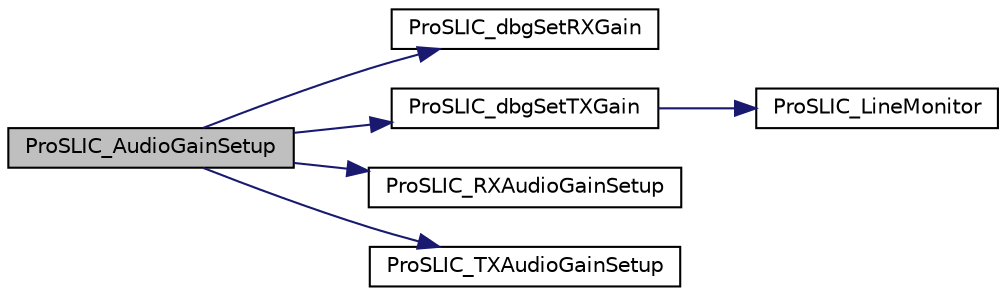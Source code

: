 digraph "ProSLIC_AudioGainSetup"
{
  edge [fontname="Helvetica",fontsize="10",labelfontname="Helvetica",labelfontsize="10"];
  node [fontname="Helvetica",fontsize="10",shape=record];
  rankdir="LR";
  Node1 [label="ProSLIC_AudioGainSetup",height=0.2,width=0.4,color="black", fillcolor="grey75", style="filled", fontcolor="black"];
  Node1 -> Node2 [color="midnightblue",fontsize="10",style="solid",fontname="Helvetica"];
  Node2 [label="ProSLIC_dbgSetRXGain",height=0.2,width=0.4,color="black", fillcolor="white", style="filled",URL="$group___g_a_i_n___c_o_n_t_r_o_l.html#gaf3c5785b910d31af3864d6022fd23977",tooltip="This function calculates the preset values for the RX audio (toward the telephone) - it does NOT set ..."];
  Node1 -> Node3 [color="midnightblue",fontsize="10",style="solid",fontname="Helvetica"];
  Node3 [label="ProSLIC_dbgSetTXGain",height=0.2,width=0.4,color="black", fillcolor="white", style="filled",URL="$group___g_a_i_n___c_o_n_t_r_o_l.html#gacdfa5e4cbf6473148323f6069d61bba6",tooltip="This function calculates the preset values for the TX audio (toward the network) - it does NOT set th..."];
  Node3 -> Node4 [color="midnightblue",fontsize="10",style="solid",fontname="Helvetica"];
  Node4 [label="ProSLIC_LineMonitor",height=0.2,width=0.4,color="black", fillcolor="white", style="filled",URL="$group___d_i_a_g_n_o_s_t_i_c_s.html#gaff35c3a11de982ce429771fc2d3a24ce",tooltip="This function allows one to monitor the instantaneous voltage and loop current values seen on tip/rin..."];
  Node1 -> Node5 [color="midnightblue",fontsize="10",style="solid",fontname="Helvetica"];
  Node5 [label="ProSLIC_RXAudioGainSetup",height=0.2,width=0.4,color="black", fillcolor="white", style="filled",URL="$group___g_a_i_n___c_o_n_t_r_o_l.html#gae2a6ceb66cf911e401089ed8af657cd7",tooltip="Configures the RX audio gain (toward the telephone). This function DOES NOT actually calculate the va..."];
  Node1 -> Node6 [color="midnightblue",fontsize="10",style="solid",fontname="Helvetica"];
  Node6 [label="ProSLIC_TXAudioGainSetup",height=0.2,width=0.4,color="black", fillcolor="white", style="filled",URL="$group___g_a_i_n___c_o_n_t_r_o_l.html#ga49591834dff6c9b5fa1fa229bdc28481",tooltip="Sets the TX audio gain (toward the network). This funcion DOES NOT actually calculate the values for ..."];
}
